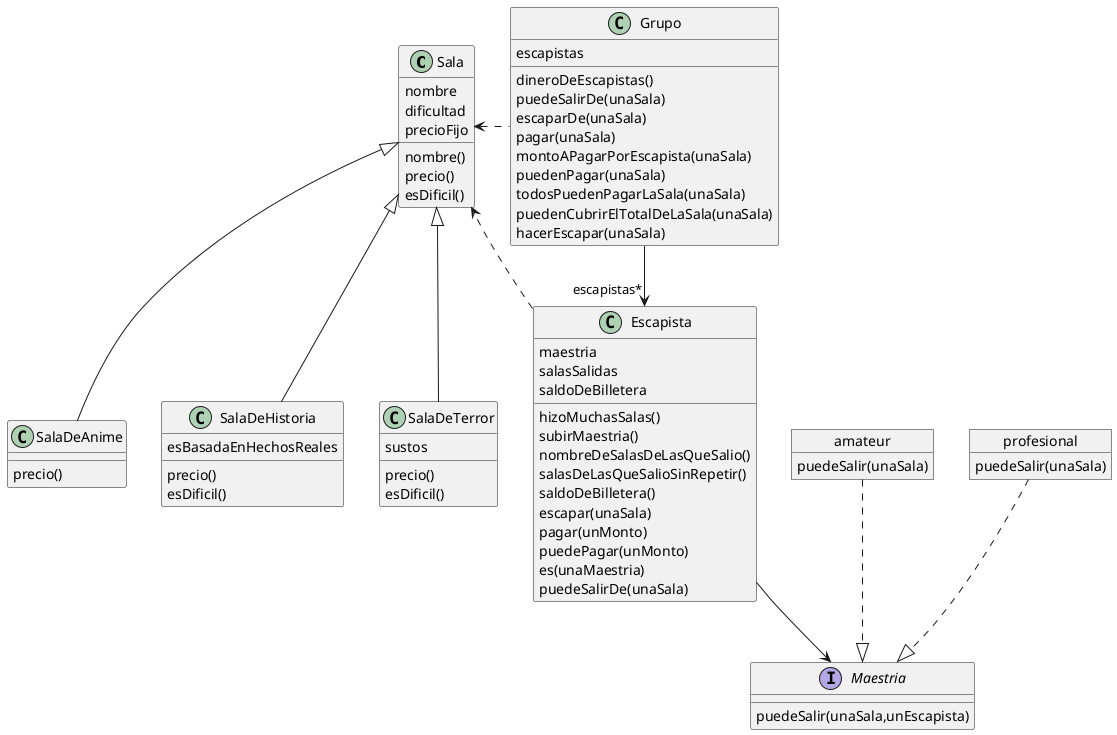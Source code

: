 @startuml escape

class Sala{
    nombre 
    dificultad
    precioFijo
    nombre()
    precio()
    esDificil()
}

class SalaDeAnime{
    precio()
}

class SalaDeHistoria{
    esBasadaEnHechosReales
    precio()
    esDificil()
}

class SalaDeTerror{
    sustos
    precio()
    esDificil()
}

class Escapista{
    maestria
    salasSalidas 
    saldoDeBilletera 

    hizoMuchasSalas()
    subirMaestria()
    nombreDeSalasDeLasQueSalio()
    salasDeLasQueSalioSinRepetir()
    saldoDeBilletera() 
    escapar(unaSala)
    pagar(unMonto)
    puedePagar(unMonto)
    es(unaMaestria) 
    puedeSalirDe(unaSala)
}

object amateur{
    puedeSalir(unaSala)
}
object profesional{
    puedeSalir(unaSala)
}

class Grupo{
    escapistas
    dineroDeEscapistas()
    puedeSalirDe(unaSala)
    escaparDe(unaSala)
    pagar(unaSala)
    montoAPagarPorEscapista(unaSala)
    puedenPagar(unaSala)
    todosPuedenPagarLaSala(unaSala)
    puedenCubrirElTotalDeLaSala(unaSala)
    hacerEscapar(unaSala)
}

interface Maestria{
    puedeSalir(unaSala,unEscapista) 
}

SalaDeAnime -u-|> Sala
SalaDeTerror -u-|> Sala
SalaDeHistoria-u-|> Sala
Escapista ..> Sala
Escapista --> Maestria
profesional ..|> Maestria
amateur ..|> Maestria
Grupo -->"escapistas*" Escapista
Grupo .l.> Sala

@enduml